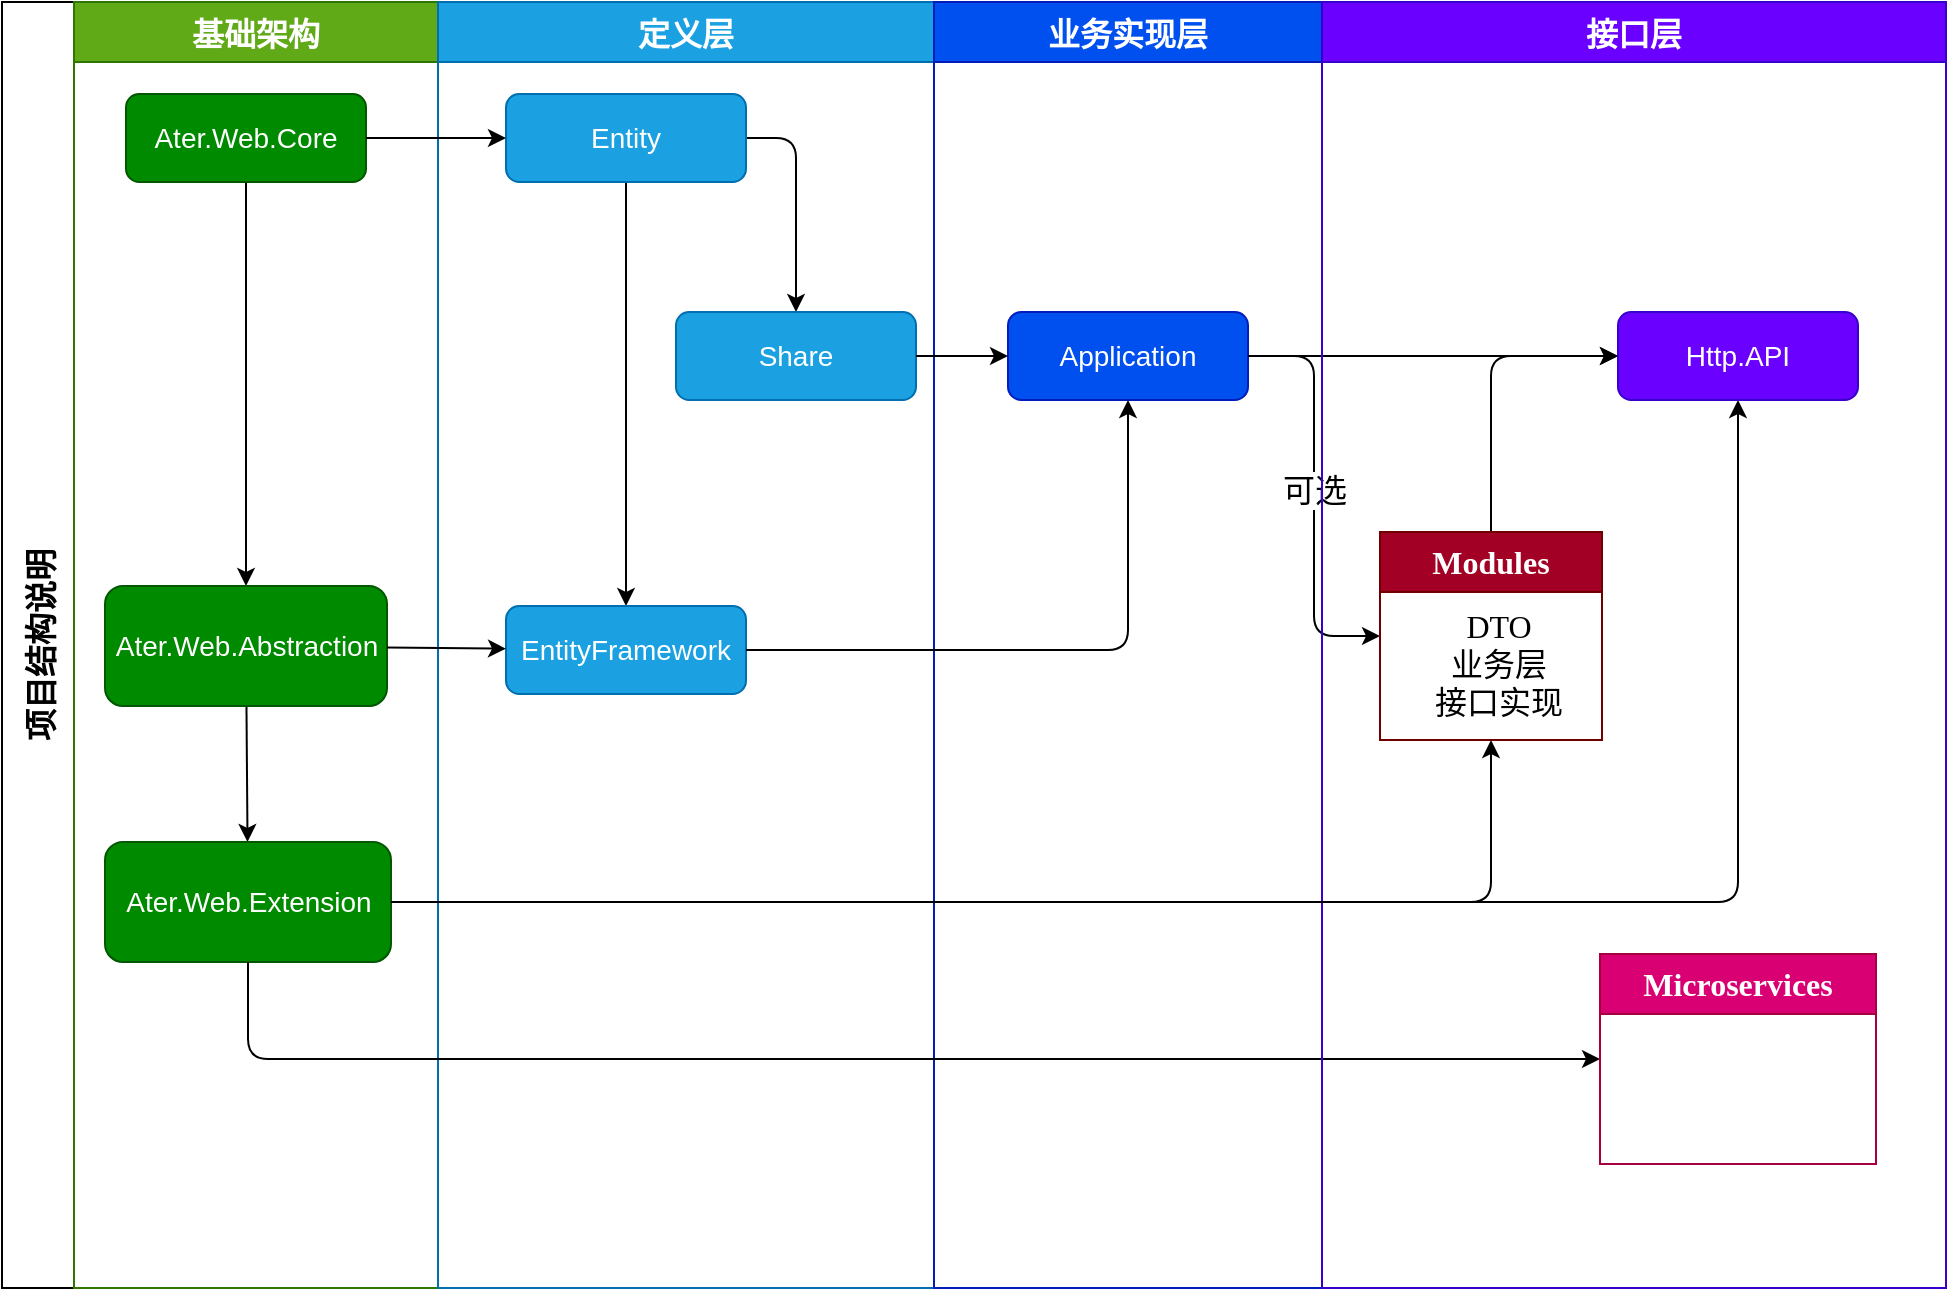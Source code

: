 <mxfile>
    <diagram id="rCJyFq-laMSMukkwUeTi" name="Page-1">
        <mxGraphModel dx="1488" dy="1139" grid="0" gridSize="10" guides="1" tooltips="1" connect="1" arrows="1" fold="1" page="1" pageScale="1" pageWidth="1169" pageHeight="827" math="0" shadow="0">
            <root>
                <mxCell id="0"/>
                <mxCell id="1" parent="0"/>
                <mxCell id="2" value="项目结构说明" style="swimlane;childLayout=stackLayout;resizeParent=1;resizeParentMax=0;startSize=36;horizontal=0;horizontalStack=1;fontSize=16;" vertex="1" parent="1">
                    <mxGeometry x="122" y="73" width="972" height="643" as="geometry"/>
                </mxCell>
                <mxCell id="3" value="基础架构" style="swimlane;startSize=30;fillColor=#60a917;fontColor=#ffffff;strokeColor=#2D7600;fontFamily=Verdana;fontSize=16;arcSize=15;" vertex="1" parent="2">
                    <mxGeometry x="36" width="182" height="643" as="geometry">
                        <mxRectangle x="36" width="37" height="643" as="alternateBounds"/>
                    </mxGeometry>
                </mxCell>
                <mxCell id="8" value="" style="edgeStyle=none;html=1;fontSize=14;" edge="1" parent="3" source="6" target="7">
                    <mxGeometry relative="1" as="geometry"/>
                </mxCell>
                <mxCell id="6" value="Ater.Web.Core" style="rounded=1;whiteSpace=wrap;html=1;fillColor=#008a00;strokeColor=#005700;fontColor=#ffffff;fontSize=14;" vertex="1" parent="3">
                    <mxGeometry x="26" y="46" width="120" height="44" as="geometry"/>
                </mxCell>
                <mxCell id="10" value="" style="edgeStyle=none;html=1;fontSize=14;" edge="1" parent="3" source="7" target="9">
                    <mxGeometry relative="1" as="geometry"/>
                </mxCell>
                <mxCell id="7" value="Ater.Web.Abstraction" style="whiteSpace=wrap;html=1;rounded=1;fillColor=#008a00;strokeColor=#005700;fontColor=#ffffff;fontSize=14;" vertex="1" parent="3">
                    <mxGeometry x="15.5" y="292" width="141" height="60" as="geometry"/>
                </mxCell>
                <mxCell id="9" value="Ater.Web.Extension" style="whiteSpace=wrap;html=1;rounded=1;fillColor=#008a00;strokeColor=#005700;fontColor=#ffffff;fontSize=14;" vertex="1" parent="3">
                    <mxGeometry x="15.5" y="420" width="143" height="60" as="geometry"/>
                </mxCell>
                <mxCell id="4" value="定义层" style="swimlane;startSize=30;fillColor=#1ba1e2;fontColor=#ffffff;strokeColor=#006EAF;fontFamily=Verdana;fontSize=16;" vertex="1" parent="2">
                    <mxGeometry x="218" width="248" height="643" as="geometry"/>
                </mxCell>
                <mxCell id="48" style="edgeStyle=orthogonalEdgeStyle;html=1;fontFamily=Verdana;fontSize=16;startSize=30;" edge="1" parent="4" source="12" target="17">
                    <mxGeometry relative="1" as="geometry"/>
                </mxCell>
                <mxCell id="51" style="edgeStyle=orthogonalEdgeStyle;html=1;entryX=0.5;entryY=0;entryDx=0;entryDy=0;fontFamily=Verdana;fontSize=16;startSize=30;exitX=1;exitY=0.5;exitDx=0;exitDy=0;" edge="1" parent="4" source="12" target="15">
                    <mxGeometry relative="1" as="geometry"/>
                </mxCell>
                <mxCell id="12" value="Entity" style="rounded=1;whiteSpace=wrap;html=1;fillColor=#1ba1e2;fontColor=#ffffff;strokeColor=#006EAF;fontSize=14;" vertex="1" parent="4">
                    <mxGeometry x="34" y="46" width="120" height="44" as="geometry"/>
                </mxCell>
                <mxCell id="15" value="Share" style="rounded=1;whiteSpace=wrap;html=1;fillColor=#1ba1e2;fontColor=#ffffff;strokeColor=#006EAF;fontSize=14;" vertex="1" parent="4">
                    <mxGeometry x="119" y="155" width="120" height="44" as="geometry"/>
                </mxCell>
                <mxCell id="17" value="EntityFramework" style="rounded=1;whiteSpace=wrap;html=1;fillColor=#1ba1e2;fontColor=#ffffff;strokeColor=#006EAF;fontSize=14;" vertex="1" parent="4">
                    <mxGeometry x="34" y="302" width="120" height="44" as="geometry"/>
                </mxCell>
                <mxCell id="5" value="业务实现层" style="swimlane;startSize=30;fillColor=#0050ef;fontColor=#ffffff;strokeColor=#001DBC;fontFamily=Verdana;fontSize=16;" vertex="1" parent="2">
                    <mxGeometry x="466" width="194" height="643" as="geometry"/>
                </mxCell>
                <mxCell id="20" value="Application" style="rounded=1;whiteSpace=wrap;html=1;fillColor=#0050ef;fontColor=#ffffff;strokeColor=#001DBC;fontSize=14;" vertex="1" parent="5">
                    <mxGeometry x="37" y="155" width="120" height="44" as="geometry"/>
                </mxCell>
                <mxCell id="14" value="" style="edgeStyle=none;html=1;fontSize=14;" edge="1" parent="2" source="6" target="12">
                    <mxGeometry relative="1" as="geometry"/>
                </mxCell>
                <mxCell id="18" value="" style="edgeStyle=none;html=1;fontSize=14;" edge="1" parent="2" source="7" target="17">
                    <mxGeometry relative="1" as="geometry"/>
                </mxCell>
                <mxCell id="21" style="edgeStyle=none;html=1;fontSize=14;" edge="1" parent="2" source="15" target="20">
                    <mxGeometry relative="1" as="geometry"/>
                </mxCell>
                <mxCell id="26" value="" style="edgeStyle=orthogonalEdgeStyle;html=1;fontSize=14;" edge="1" parent="2" source="20" target="25">
                    <mxGeometry relative="1" as="geometry"/>
                </mxCell>
                <mxCell id="41" style="edgeStyle=orthogonalEdgeStyle;html=1;entryX=0;entryY=0.5;entryDx=0;entryDy=0;fontFamily=Verdana;fontSize=16;startSize=30;" edge="1" parent="2" source="20" target="55">
                    <mxGeometry relative="1" as="geometry">
                        <mxPoint x="601" y="300" as="targetPoint"/>
                    </mxGeometry>
                </mxCell>
                <mxCell id="60" value="可选" style="edgeLabel;html=1;align=center;verticalAlign=middle;resizable=0;points=[];fontSize=16;fontFamily=Verdana;" vertex="1" connectable="0" parent="41">
                    <mxGeometry x="-0.527" relative="1" as="geometry">
                        <mxPoint y="51" as="offset"/>
                    </mxGeometry>
                </mxCell>
                <mxCell id="45" style="edgeStyle=orthogonalEdgeStyle;html=1;entryX=0.5;entryY=1;entryDx=0;entryDy=0;fontFamily=Verdana;fontSize=16;startSize=30;" edge="1" parent="2" source="9" target="25">
                    <mxGeometry relative="1" as="geometry"/>
                </mxCell>
                <mxCell id="47" style="edgeStyle=orthogonalEdgeStyle;html=1;entryX=0;entryY=0.5;entryDx=0;entryDy=0;fontFamily=Verdana;fontSize=16;startSize=30;exitX=0.5;exitY=1;exitDx=0;exitDy=0;" edge="1" parent="2" source="9" target="53">
                    <mxGeometry relative="1" as="geometry">
                        <mxPoint x="747" y="530" as="targetPoint"/>
                    </mxGeometry>
                </mxCell>
                <mxCell id="50" style="edgeStyle=orthogonalEdgeStyle;html=1;entryX=0.5;entryY=1;entryDx=0;entryDy=0;fontFamily=Verdana;fontSize=16;startSize=30;" edge="1" parent="2" source="17" target="20">
                    <mxGeometry relative="1" as="geometry"/>
                </mxCell>
                <mxCell id="11" value="接口层" style="swimlane;startSize=30;fillColor=#6a00ff;fontColor=#ffffff;strokeColor=#3700CC;fontFamily=Verdana;fontSize=16;" vertex="1" parent="2">
                    <mxGeometry x="660" width="312" height="643" as="geometry"/>
                </mxCell>
                <mxCell id="25" value="Http.API" style="rounded=1;whiteSpace=wrap;html=1;fillColor=#6a00ff;fontColor=#ffffff;strokeColor=#3700CC;fontSize=14;" vertex="1" parent="11">
                    <mxGeometry x="148" y="155" width="120" height="44" as="geometry"/>
                </mxCell>
                <mxCell id="43" style="edgeStyle=orthogonalEdgeStyle;html=1;fontFamily=Verdana;fontSize=16;startSize=30;entryX=0;entryY=0.5;entryDx=0;entryDy=0;exitX=0.5;exitY=0;exitDx=0;exitDy=0;" edge="1" parent="11" source="55" target="25">
                    <mxGeometry relative="1" as="geometry">
                        <mxPoint x="1" y="176" as="targetPoint"/>
                        <mxPoint x="1" y="278" as="sourcePoint"/>
                    </mxGeometry>
                </mxCell>
                <mxCell id="53" value="Microservices" style="swimlane;whiteSpace=wrap;html=1;fontFamily=Verdana;fontSize=16;startSize=30;fillColor=#d80073;fontColor=#ffffff;strokeColor=#A50040;" vertex="1" parent="11">
                    <mxGeometry x="139" y="476" width="138" height="105" as="geometry"/>
                </mxCell>
                <mxCell id="54" value="&lt;span style=&quot;color: rgb(255, 255, 255); font-family: Helvetica; font-size: 14px;&quot;&gt;定义层&lt;br&gt;业务层&lt;br&gt;接口层&lt;/span&gt;" style="text;html=1;align=center;verticalAlign=middle;resizable=0;points=[];autosize=1;strokeColor=none;fillColor=none;fontSize=16;fontFamily=Verdana;" vertex="1" parent="53">
                    <mxGeometry x="39" y="30" width="60" height="71" as="geometry"/>
                </mxCell>
                <mxCell id="55" value="Modules" style="swimlane;whiteSpace=wrap;html=1;fontFamily=Verdana;fontSize=16;startSize=30;fillColor=#a20025;fontColor=#ffffff;strokeColor=#6F0000;" vertex="1" parent="11">
                    <mxGeometry x="29" y="265" width="111" height="104" as="geometry"/>
                </mxCell>
                <mxCell id="56" value="DTO&lt;br&gt;业务层&lt;br&gt;接口实现" style="text;html=1;align=center;verticalAlign=middle;resizable=0;points=[];autosize=1;strokeColor=none;fillColor=none;fontSize=16;fontFamily=Verdana;" vertex="1" parent="55">
                    <mxGeometry x="18" y="31" width="82" height="70" as="geometry"/>
                </mxCell>
                <mxCell id="59" style="edgeStyle=orthogonalEdgeStyle;html=1;entryX=0.5;entryY=1;entryDx=0;entryDy=0;fontFamily=Verdana;fontSize=16;startSize=30;" edge="1" parent="2" source="9" target="55">
                    <mxGeometry relative="1" as="geometry"/>
                </mxCell>
            </root>
        </mxGraphModel>
    </diagram>
</mxfile>